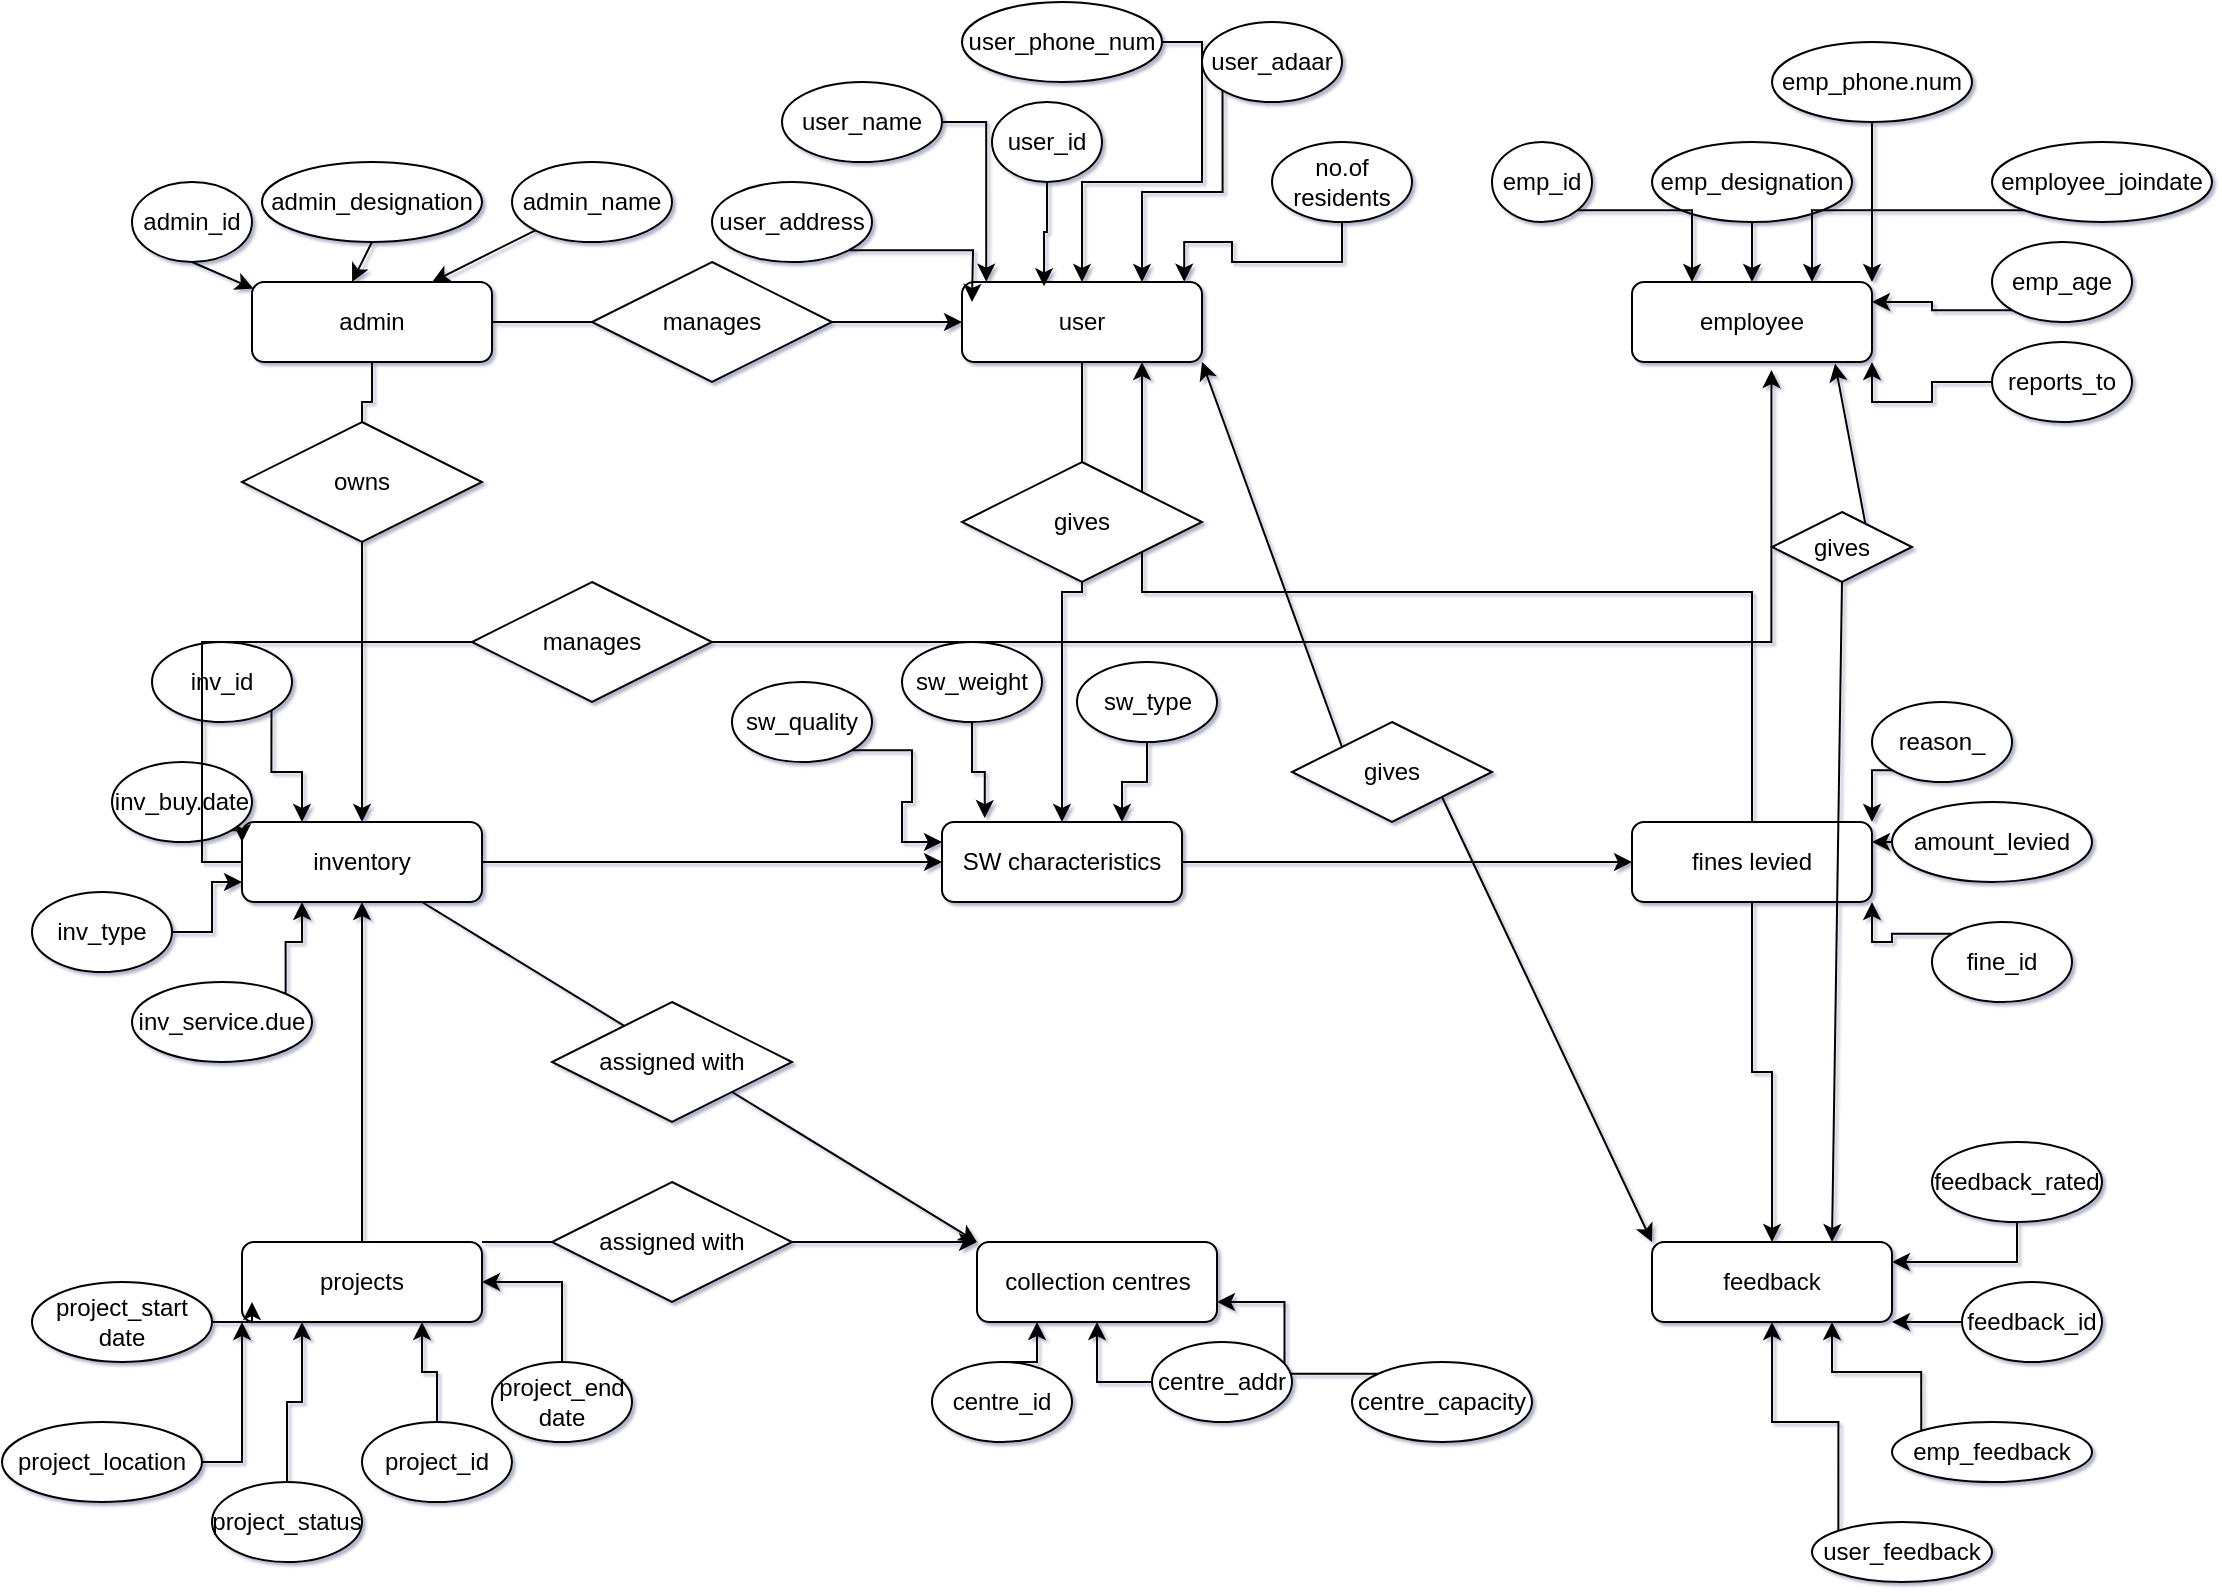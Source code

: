<mxfile version="20.2.0" type="github" pages="2">
  <diagram id="R2lEEEUBdFMjLlhIrx00" name="Page-1">
    <mxGraphModel dx="5887" dy="736" grid="1" gridSize="10" guides="1" tooltips="1" connect="1" arrows="1" fold="1" page="1" pageScale="1" pageWidth="4681" pageHeight="3300" background="none" math="0" shadow="1" extFonts="Permanent Marker^https://fonts.googleapis.com/css?family=Permanent+Marker">
      <root>
        <mxCell id="0" />
        <mxCell id="1" parent="0" />
        <mxCell id="xOUELPZPSv9uPNJU-jqq-73" style="edgeStyle=orthogonalEdgeStyle;rounded=0;orthogonalLoop=1;jettySize=auto;html=1;exitX=0.5;exitY=1;exitDx=0;exitDy=0;startArrow=none;" parent="1" source="-xfS0xKG8IFLy6s1UBK3-1" target="xOUELPZPSv9uPNJU-jqq-6" edge="1">
          <mxGeometry relative="1" as="geometry" />
        </mxCell>
        <mxCell id="xOUELPZPSv9uPNJU-jqq-74" style="edgeStyle=orthogonalEdgeStyle;rounded=0;orthogonalLoop=1;jettySize=auto;html=1;exitX=1;exitY=0.5;exitDx=0;exitDy=0;" parent="1" source="xOUELPZPSv9uPNJU-jqq-3" target="xOUELPZPSv9uPNJU-jqq-4" edge="1">
          <mxGeometry relative="1" as="geometry" />
        </mxCell>
        <mxCell id="xOUELPZPSv9uPNJU-jqq-3" value="admin" style="rounded=1;whiteSpace=wrap;html=1;" parent="1" vertex="1">
          <mxGeometry x="-50" y="590" width="120" height="40" as="geometry" />
        </mxCell>
        <mxCell id="xOUELPZPSv9uPNJU-jqq-75" style="edgeStyle=orthogonalEdgeStyle;rounded=0;orthogonalLoop=1;jettySize=auto;html=1;exitX=0.5;exitY=1;exitDx=0;exitDy=0;" parent="1" source="xOUELPZPSv9uPNJU-jqq-4" target="xOUELPZPSv9uPNJU-jqq-7" edge="1">
          <mxGeometry relative="1" as="geometry" />
        </mxCell>
        <mxCell id="xOUELPZPSv9uPNJU-jqq-4" value="user" style="rounded=1;whiteSpace=wrap;html=1;" parent="1" vertex="1">
          <mxGeometry x="305" y="590" width="120" height="40" as="geometry" />
        </mxCell>
        <mxCell id="xOUELPZPSv9uPNJU-jqq-5" value="employee" style="rounded=1;whiteSpace=wrap;html=1;" parent="1" vertex="1">
          <mxGeometry x="640" y="590" width="120" height="40" as="geometry" />
        </mxCell>
        <mxCell id="xOUELPZPSv9uPNJU-jqq-72" style="edgeStyle=orthogonalEdgeStyle;rounded=0;orthogonalLoop=1;jettySize=auto;html=1;exitX=1;exitY=0.5;exitDx=0;exitDy=0;entryX=0;entryY=0.5;entryDx=0;entryDy=0;" parent="1" source="xOUELPZPSv9uPNJU-jqq-6" target="xOUELPZPSv9uPNJU-jqq-7" edge="1">
          <mxGeometry relative="1" as="geometry" />
        </mxCell>
        <mxCell id="xOUELPZPSv9uPNJU-jqq-106" style="edgeStyle=orthogonalEdgeStyle;rounded=0;orthogonalLoop=1;jettySize=auto;html=1;exitX=0;exitY=0.5;exitDx=0;exitDy=0;entryX=0.581;entryY=1.101;entryDx=0;entryDy=0;entryPerimeter=0;startArrow=none;" parent="1" source="-xfS0xKG8IFLy6s1UBK3-5" target="xOUELPZPSv9uPNJU-jqq-5" edge="1">
          <mxGeometry relative="1" as="geometry">
            <Array as="points">
              <mxPoint x="-75" y="770" />
              <mxPoint x="710" y="770" />
            </Array>
          </mxGeometry>
        </mxCell>
        <mxCell id="xOUELPZPSv9uPNJU-jqq-6" value="inventory" style="rounded=1;whiteSpace=wrap;html=1;" parent="1" vertex="1">
          <mxGeometry x="-55" y="860" width="120" height="40" as="geometry" />
        </mxCell>
        <mxCell id="xOUELPZPSv9uPNJU-jqq-85" style="edgeStyle=orthogonalEdgeStyle;rounded=0;orthogonalLoop=1;jettySize=auto;html=1;exitX=1;exitY=0.5;exitDx=0;exitDy=0;entryX=0;entryY=0.5;entryDx=0;entryDy=0;" parent="1" source="xOUELPZPSv9uPNJU-jqq-7" target="xOUELPZPSv9uPNJU-jqq-11" edge="1">
          <mxGeometry relative="1" as="geometry" />
        </mxCell>
        <mxCell id="xOUELPZPSv9uPNJU-jqq-7" value="SW characteristics" style="rounded=1;whiteSpace=wrap;html=1;" parent="1" vertex="1">
          <mxGeometry x="295" y="860" width="120" height="40" as="geometry" />
        </mxCell>
        <mxCell id="xOUELPZPSv9uPNJU-jqq-8" value="feedback" style="rounded=1;whiteSpace=wrap;html=1;" parent="1" vertex="1">
          <mxGeometry x="650" y="1070" width="120" height="40" as="geometry" />
        </mxCell>
        <mxCell id="xOUELPZPSv9uPNJU-jqq-9" value="collection centres" style="rounded=1;whiteSpace=wrap;html=1;" parent="1" vertex="1">
          <mxGeometry x="312.5" y="1070" width="120" height="40" as="geometry" />
        </mxCell>
        <mxCell id="xOUELPZPSv9uPNJU-jqq-66" style="edgeStyle=orthogonalEdgeStyle;rounded=0;orthogonalLoop=1;jettySize=auto;html=1;exitX=0.5;exitY=0;exitDx=0;exitDy=0;entryX=0.5;entryY=1;entryDx=0;entryDy=0;" parent="1" source="xOUELPZPSv9uPNJU-jqq-10" target="xOUELPZPSv9uPNJU-jqq-6" edge="1">
          <mxGeometry relative="1" as="geometry" />
        </mxCell>
        <mxCell id="xOUELPZPSv9uPNJU-jqq-10" value="projects" style="rounded=1;whiteSpace=wrap;html=1;" parent="1" vertex="1">
          <mxGeometry x="-55" y="1070" width="120" height="40" as="geometry" />
        </mxCell>
        <mxCell id="xOUELPZPSv9uPNJU-jqq-93" style="edgeStyle=orthogonalEdgeStyle;rounded=0;orthogonalLoop=1;jettySize=auto;html=1;exitX=0.5;exitY=1;exitDx=0;exitDy=0;" parent="1" source="xOUELPZPSv9uPNJU-jqq-11" target="xOUELPZPSv9uPNJU-jqq-8" edge="1">
          <mxGeometry relative="1" as="geometry" />
        </mxCell>
        <mxCell id="xOUELPZPSv9uPNJU-jqq-107" style="edgeStyle=orthogonalEdgeStyle;rounded=0;orthogonalLoop=1;jettySize=auto;html=1;exitX=0.5;exitY=0;exitDx=0;exitDy=0;entryX=0.75;entryY=1;entryDx=0;entryDy=0;" parent="1" source="xOUELPZPSv9uPNJU-jqq-11" target="xOUELPZPSv9uPNJU-jqq-4" edge="1">
          <mxGeometry relative="1" as="geometry" />
        </mxCell>
        <mxCell id="xOUELPZPSv9uPNJU-jqq-11" value="fines levied" style="rounded=1;whiteSpace=wrap;html=1;" parent="1" vertex="1">
          <mxGeometry x="640" y="860" width="120" height="40" as="geometry" />
        </mxCell>
        <mxCell id="xOUELPZPSv9uPNJU-jqq-12" value="admin_id" style="ellipse;whiteSpace=wrap;html=1;" parent="1" vertex="1">
          <mxGeometry x="-110" y="540" width="60" height="40" as="geometry" />
        </mxCell>
        <mxCell id="xOUELPZPSv9uPNJU-jqq-13" value="admin_name" style="ellipse;whiteSpace=wrap;html=1;" parent="1" vertex="1">
          <mxGeometry x="80" y="530" width="80" height="40" as="geometry" />
        </mxCell>
        <mxCell id="xOUELPZPSv9uPNJU-jqq-14" value="admin_designation" style="ellipse;whiteSpace=wrap;html=1;" parent="1" vertex="1">
          <mxGeometry x="-45" y="530" width="110" height="40" as="geometry" />
        </mxCell>
        <mxCell id="xOUELPZPSv9uPNJU-jqq-18" value="" style="endArrow=classic;html=1;rounded=0;exitX=0.5;exitY=1;exitDx=0;exitDy=0;entryX=0.006;entryY=0.083;entryDx=0;entryDy=0;entryPerimeter=0;" parent="1" source="xOUELPZPSv9uPNJU-jqq-12" target="xOUELPZPSv9uPNJU-jqq-3" edge="1">
          <mxGeometry width="50" height="50" relative="1" as="geometry">
            <mxPoint x="130" y="600" as="sourcePoint" />
            <mxPoint x="180" y="550" as="targetPoint" />
          </mxGeometry>
        </mxCell>
        <mxCell id="xOUELPZPSv9uPNJU-jqq-19" value="" style="endArrow=classic;html=1;rounded=0;exitX=0.5;exitY=1;exitDx=0;exitDy=0;entryX=0.417;entryY=0;entryDx=0;entryDy=0;entryPerimeter=0;" parent="1" source="xOUELPZPSv9uPNJU-jqq-14" target="xOUELPZPSv9uPNJU-jqq-3" edge="1">
          <mxGeometry width="50" height="50" relative="1" as="geometry">
            <mxPoint x="240" y="530" as="sourcePoint" />
            <mxPoint x="290.72" y="554.98" as="targetPoint" />
          </mxGeometry>
        </mxCell>
        <mxCell id="xOUELPZPSv9uPNJU-jqq-20" value="" style="endArrow=classic;html=1;rounded=0;exitX=0;exitY=1;exitDx=0;exitDy=0;entryX=0.75;entryY=0;entryDx=0;entryDy=0;" parent="1" source="xOUELPZPSv9uPNJU-jqq-13" target="xOUELPZPSv9uPNJU-jqq-3" edge="1">
          <mxGeometry width="50" height="50" relative="1" as="geometry">
            <mxPoint x="349.28" y="520" as="sourcePoint" />
            <mxPoint x="400" y="544.98" as="targetPoint" />
          </mxGeometry>
        </mxCell>
        <mxCell id="xOUELPZPSv9uPNJU-jqq-98" style="edgeStyle=orthogonalEdgeStyle;rounded=0;orthogonalLoop=1;jettySize=auto;html=1;exitX=1;exitY=0.5;exitDx=0;exitDy=0;entryX=0.101;entryY=-0.004;entryDx=0;entryDy=0;entryPerimeter=0;" parent="1" source="xOUELPZPSv9uPNJU-jqq-21" target="xOUELPZPSv9uPNJU-jqq-4" edge="1">
          <mxGeometry relative="1" as="geometry" />
        </mxCell>
        <mxCell id="xOUELPZPSv9uPNJU-jqq-21" value="user_name" style="ellipse;whiteSpace=wrap;html=1;" parent="1" vertex="1">
          <mxGeometry x="215" y="490" width="80" height="40" as="geometry" />
        </mxCell>
        <mxCell id="xOUELPZPSv9uPNJU-jqq-100" style="edgeStyle=orthogonalEdgeStyle;rounded=0;orthogonalLoop=1;jettySize=auto;html=1;exitX=0.5;exitY=1;exitDx=0;exitDy=0;entryX=0.5;entryY=0;entryDx=0;entryDy=0;" parent="1" source="xOUELPZPSv9uPNJU-jqq-22" target="xOUELPZPSv9uPNJU-jqq-5" edge="1">
          <mxGeometry relative="1" as="geometry" />
        </mxCell>
        <mxCell id="xOUELPZPSv9uPNJU-jqq-22" value="emp_designation" style="ellipse;whiteSpace=wrap;html=1;" parent="1" vertex="1">
          <mxGeometry x="650" y="520" width="100" height="40" as="geometry" />
        </mxCell>
        <mxCell id="xOUELPZPSv9uPNJU-jqq-101" style="edgeStyle=orthogonalEdgeStyle;rounded=0;orthogonalLoop=1;jettySize=auto;html=1;exitX=1;exitY=1;exitDx=0;exitDy=0;entryX=0.25;entryY=0;entryDx=0;entryDy=0;" parent="1" source="xOUELPZPSv9uPNJU-jqq-23" target="xOUELPZPSv9uPNJU-jqq-5" edge="1">
          <mxGeometry relative="1" as="geometry" />
        </mxCell>
        <mxCell id="xOUELPZPSv9uPNJU-jqq-23" value="emp_id" style="ellipse;whiteSpace=wrap;html=1;" parent="1" vertex="1">
          <mxGeometry x="570" y="520" width="50" height="40" as="geometry" />
        </mxCell>
        <mxCell id="xOUELPZPSv9uPNJU-jqq-96" style="edgeStyle=orthogonalEdgeStyle;rounded=0;orthogonalLoop=1;jettySize=auto;html=1;exitX=0.5;exitY=1;exitDx=0;exitDy=0;entryX=0.926;entryY=-0.004;entryDx=0;entryDy=0;entryPerimeter=0;" parent="1" source="xOUELPZPSv9uPNJU-jqq-24" target="xOUELPZPSv9uPNJU-jqq-4" edge="1">
          <mxGeometry relative="1" as="geometry" />
        </mxCell>
        <mxCell id="xOUELPZPSv9uPNJU-jqq-24" value="no.of residents" style="ellipse;whiteSpace=wrap;html=1;" parent="1" vertex="1">
          <mxGeometry x="460" y="520" width="70" height="40" as="geometry" />
        </mxCell>
        <mxCell id="xOUELPZPSv9uPNJU-jqq-95" style="edgeStyle=orthogonalEdgeStyle;rounded=0;orthogonalLoop=1;jettySize=auto;html=1;exitX=0;exitY=1;exitDx=0;exitDy=0;entryX=0.75;entryY=0;entryDx=0;entryDy=0;" parent="1" source="xOUELPZPSv9uPNJU-jqq-25" target="xOUELPZPSv9uPNJU-jqq-4" edge="1">
          <mxGeometry relative="1" as="geometry" />
        </mxCell>
        <mxCell id="xOUELPZPSv9uPNJU-jqq-25" value="user_adaar" style="ellipse;whiteSpace=wrap;html=1;" parent="1" vertex="1">
          <mxGeometry x="425" y="460" width="70" height="40" as="geometry" />
        </mxCell>
        <mxCell id="xOUELPZPSv9uPNJU-jqq-94" style="edgeStyle=orthogonalEdgeStyle;rounded=0;orthogonalLoop=1;jettySize=auto;html=1;exitX=1;exitY=0.5;exitDx=0;exitDy=0;" parent="1" source="xOUELPZPSv9uPNJU-jqq-26" target="xOUELPZPSv9uPNJU-jqq-4" edge="1">
          <mxGeometry relative="1" as="geometry" />
        </mxCell>
        <mxCell id="xOUELPZPSv9uPNJU-jqq-26" value="user_phone_num" style="ellipse;whiteSpace=wrap;html=1;" parent="1" vertex="1">
          <mxGeometry x="305" y="450" width="100" height="40" as="geometry" />
        </mxCell>
        <mxCell id="xOUELPZPSv9uPNJU-jqq-99" style="edgeStyle=orthogonalEdgeStyle;rounded=0;orthogonalLoop=1;jettySize=auto;html=1;exitX=1;exitY=1;exitDx=0;exitDy=0;" parent="1" source="xOUELPZPSv9uPNJU-jqq-27" edge="1">
          <mxGeometry relative="1" as="geometry">
            <mxPoint x="310" y="600" as="targetPoint" />
          </mxGeometry>
        </mxCell>
        <mxCell id="xOUELPZPSv9uPNJU-jqq-27" value="user_address" style="ellipse;whiteSpace=wrap;html=1;" parent="1" vertex="1">
          <mxGeometry x="180" y="540" width="80" height="40" as="geometry" />
        </mxCell>
        <mxCell id="xOUELPZPSv9uPNJU-jqq-97" style="edgeStyle=orthogonalEdgeStyle;rounded=0;orthogonalLoop=1;jettySize=auto;html=1;exitX=0.5;exitY=1;exitDx=0;exitDy=0;entryX=0.342;entryY=0.054;entryDx=0;entryDy=0;entryPerimeter=0;" parent="1" source="xOUELPZPSv9uPNJU-jqq-29" target="xOUELPZPSv9uPNJU-jqq-4" edge="1">
          <mxGeometry relative="1" as="geometry" />
        </mxCell>
        <mxCell id="xOUELPZPSv9uPNJU-jqq-29" value="user_id" style="ellipse;whiteSpace=wrap;html=1;" parent="1" vertex="1">
          <mxGeometry x="320" y="500" width="55" height="40" as="geometry" />
        </mxCell>
        <mxCell id="xOUELPZPSv9uPNJU-jqq-79" style="edgeStyle=orthogonalEdgeStyle;rounded=0;orthogonalLoop=1;jettySize=auto;html=1;exitX=0.5;exitY=0;exitDx=0;exitDy=0;entryX=0.25;entryY=1;entryDx=0;entryDy=0;" parent="1" source="xOUELPZPSv9uPNJU-jqq-32" target="xOUELPZPSv9uPNJU-jqq-9" edge="1">
          <mxGeometry relative="1" as="geometry" />
        </mxCell>
        <mxCell id="xOUELPZPSv9uPNJU-jqq-32" value="centre_id" style="ellipse;whiteSpace=wrap;html=1;" parent="1" vertex="1">
          <mxGeometry x="290" y="1130" width="70" height="40" as="geometry" />
        </mxCell>
        <mxCell id="xOUELPZPSv9uPNJU-jqq-70" style="edgeStyle=orthogonalEdgeStyle;rounded=0;orthogonalLoop=1;jettySize=auto;html=1;exitX=1;exitY=0;exitDx=0;exitDy=0;entryX=0.25;entryY=1;entryDx=0;entryDy=0;" parent="1" source="xOUELPZPSv9uPNJU-jqq-33" target="xOUELPZPSv9uPNJU-jqq-6" edge="1">
          <mxGeometry relative="1" as="geometry" />
        </mxCell>
        <mxCell id="xOUELPZPSv9uPNJU-jqq-33" value="inv_service.due" style="ellipse;whiteSpace=wrap;html=1;" parent="1" vertex="1">
          <mxGeometry x="-110" y="940" width="90" height="40" as="geometry" />
        </mxCell>
        <mxCell id="xOUELPZPSv9uPNJU-jqq-68" style="edgeStyle=orthogonalEdgeStyle;rounded=0;orthogonalLoop=1;jettySize=auto;html=1;exitX=1;exitY=1;exitDx=0;exitDy=0;entryX=0;entryY=0.25;entryDx=0;entryDy=0;" parent="1" source="xOUELPZPSv9uPNJU-jqq-34" target="xOUELPZPSv9uPNJU-jqq-6" edge="1">
          <mxGeometry relative="1" as="geometry" />
        </mxCell>
        <mxCell id="xOUELPZPSv9uPNJU-jqq-34" value="inv_buy.date" style="ellipse;whiteSpace=wrap;html=1;" parent="1" vertex="1">
          <mxGeometry x="-120" y="830" width="70" height="40" as="geometry" />
        </mxCell>
        <mxCell id="xOUELPZPSv9uPNJU-jqq-71" style="edgeStyle=orthogonalEdgeStyle;rounded=0;orthogonalLoop=1;jettySize=auto;html=1;exitX=1;exitY=1;exitDx=0;exitDy=0;entryX=0.25;entryY=0;entryDx=0;entryDy=0;" parent="1" source="xOUELPZPSv9uPNJU-jqq-35" target="xOUELPZPSv9uPNJU-jqq-6" edge="1">
          <mxGeometry relative="1" as="geometry" />
        </mxCell>
        <mxCell id="xOUELPZPSv9uPNJU-jqq-35" value="inv_id" style="ellipse;whiteSpace=wrap;html=1;" parent="1" vertex="1">
          <mxGeometry x="-100" y="770" width="70" height="40" as="geometry" />
        </mxCell>
        <mxCell id="xOUELPZPSv9uPNJU-jqq-69" style="edgeStyle=orthogonalEdgeStyle;rounded=0;orthogonalLoop=1;jettySize=auto;html=1;exitX=1;exitY=0.5;exitDx=0;exitDy=0;entryX=0;entryY=0.75;entryDx=0;entryDy=0;" parent="1" source="xOUELPZPSv9uPNJU-jqq-36" target="xOUELPZPSv9uPNJU-jqq-6" edge="1">
          <mxGeometry relative="1" as="geometry" />
        </mxCell>
        <mxCell id="xOUELPZPSv9uPNJU-jqq-36" value="inv_type" style="ellipse;whiteSpace=wrap;html=1;" parent="1" vertex="1">
          <mxGeometry x="-160" y="895" width="70" height="40" as="geometry" />
        </mxCell>
        <mxCell id="xOUELPZPSv9uPNJU-jqq-102" style="edgeStyle=orthogonalEdgeStyle;rounded=0;orthogonalLoop=1;jettySize=auto;html=1;exitX=0.5;exitY=1;exitDx=0;exitDy=0;entryX=1;entryY=0;entryDx=0;entryDy=0;" parent="1" source="xOUELPZPSv9uPNJU-jqq-37" target="xOUELPZPSv9uPNJU-jqq-5" edge="1">
          <mxGeometry relative="1" as="geometry" />
        </mxCell>
        <mxCell id="xOUELPZPSv9uPNJU-jqq-37" value="emp_phone.num" style="ellipse;whiteSpace=wrap;html=1;" parent="1" vertex="1">
          <mxGeometry x="710" y="470" width="100" height="40" as="geometry" />
        </mxCell>
        <mxCell id="xOUELPZPSv9uPNJU-jqq-103" style="edgeStyle=orthogonalEdgeStyle;rounded=0;orthogonalLoop=1;jettySize=auto;html=1;exitX=0;exitY=1;exitDx=0;exitDy=0;entryX=1;entryY=0.25;entryDx=0;entryDy=0;" parent="1" source="xOUELPZPSv9uPNJU-jqq-38" target="xOUELPZPSv9uPNJU-jqq-5" edge="1">
          <mxGeometry relative="1" as="geometry" />
        </mxCell>
        <mxCell id="xOUELPZPSv9uPNJU-jqq-38" value="emp_age" style="ellipse;whiteSpace=wrap;html=1;" parent="1" vertex="1">
          <mxGeometry x="820" y="570" width="70" height="40" as="geometry" />
        </mxCell>
        <mxCell id="xOUELPZPSv9uPNJU-jqq-105" style="edgeStyle=orthogonalEdgeStyle;rounded=0;orthogonalLoop=1;jettySize=auto;html=1;exitX=0;exitY=0.5;exitDx=0;exitDy=0;entryX=1;entryY=1;entryDx=0;entryDy=0;" parent="1" source="xOUELPZPSv9uPNJU-jqq-39" target="xOUELPZPSv9uPNJU-jqq-5" edge="1">
          <mxGeometry relative="1" as="geometry" />
        </mxCell>
        <mxCell id="xOUELPZPSv9uPNJU-jqq-39" value="reports_to" style="ellipse;whiteSpace=wrap;html=1;" parent="1" vertex="1">
          <mxGeometry x="820" y="620" width="70" height="40" as="geometry" />
        </mxCell>
        <mxCell id="xOUELPZPSv9uPNJU-jqq-104" style="edgeStyle=orthogonalEdgeStyle;rounded=0;orthogonalLoop=1;jettySize=auto;html=1;exitX=0;exitY=1;exitDx=0;exitDy=0;entryX=0.75;entryY=0;entryDx=0;entryDy=0;" parent="1" source="xOUELPZPSv9uPNJU-jqq-40" target="xOUELPZPSv9uPNJU-jqq-5" edge="1">
          <mxGeometry relative="1" as="geometry" />
        </mxCell>
        <mxCell id="xOUELPZPSv9uPNJU-jqq-40" value="employee_joindate" style="ellipse;whiteSpace=wrap;html=1;" parent="1" vertex="1">
          <mxGeometry x="820" y="520" width="110" height="40" as="geometry" />
        </mxCell>
        <mxCell id="xOUELPZPSv9uPNJU-jqq-76" style="edgeStyle=orthogonalEdgeStyle;rounded=0;orthogonalLoop=1;jettySize=auto;html=1;exitX=1;exitY=1;exitDx=0;exitDy=0;entryX=0;entryY=0.25;entryDx=0;entryDy=0;" parent="1" source="xOUELPZPSv9uPNJU-jqq-41" target="xOUELPZPSv9uPNJU-jqq-7" edge="1">
          <mxGeometry relative="1" as="geometry" />
        </mxCell>
        <mxCell id="xOUELPZPSv9uPNJU-jqq-41" value="sw_quality" style="ellipse;whiteSpace=wrap;html=1;" parent="1" vertex="1">
          <mxGeometry x="190" y="790" width="70" height="40" as="geometry" />
        </mxCell>
        <mxCell id="xOUELPZPSv9uPNJU-jqq-77" style="edgeStyle=orthogonalEdgeStyle;rounded=0;orthogonalLoop=1;jettySize=auto;html=1;exitX=0.5;exitY=1;exitDx=0;exitDy=0;entryX=0.178;entryY=-0.049;entryDx=0;entryDy=0;entryPerimeter=0;" parent="1" source="xOUELPZPSv9uPNJU-jqq-42" target="xOUELPZPSv9uPNJU-jqq-7" edge="1">
          <mxGeometry relative="1" as="geometry" />
        </mxCell>
        <mxCell id="xOUELPZPSv9uPNJU-jqq-42" value="sw_weight" style="ellipse;whiteSpace=wrap;html=1;" parent="1" vertex="1">
          <mxGeometry x="275" y="770" width="70" height="40" as="geometry" />
        </mxCell>
        <mxCell id="xOUELPZPSv9uPNJU-jqq-78" style="edgeStyle=orthogonalEdgeStyle;rounded=0;orthogonalLoop=1;jettySize=auto;html=1;exitX=0.5;exitY=1;exitDx=0;exitDy=0;entryX=0.75;entryY=0;entryDx=0;entryDy=0;" parent="1" source="xOUELPZPSv9uPNJU-jqq-43" target="xOUELPZPSv9uPNJU-jqq-7" edge="1">
          <mxGeometry relative="1" as="geometry" />
        </mxCell>
        <mxCell id="xOUELPZPSv9uPNJU-jqq-43" value="sw_type" style="ellipse;whiteSpace=wrap;html=1;" parent="1" vertex="1">
          <mxGeometry x="362.5" y="780" width="70" height="40" as="geometry" />
        </mxCell>
        <mxCell id="xOUELPZPSv9uPNJU-jqq-82" style="edgeStyle=orthogonalEdgeStyle;rounded=0;orthogonalLoop=1;jettySize=auto;html=1;exitX=0;exitY=0;exitDx=0;exitDy=0;entryX=1;entryY=0.75;entryDx=0;entryDy=0;" parent="1" source="xOUELPZPSv9uPNJU-jqq-45" target="xOUELPZPSv9uPNJU-jqq-9" edge="1">
          <mxGeometry relative="1" as="geometry" />
        </mxCell>
        <mxCell id="xOUELPZPSv9uPNJU-jqq-45" value="centre_capacity" style="ellipse;whiteSpace=wrap;html=1;" parent="1" vertex="1">
          <mxGeometry x="500" y="1130" width="90" height="40" as="geometry" />
        </mxCell>
        <mxCell id="xOUELPZPSv9uPNJU-jqq-81" style="edgeStyle=orthogonalEdgeStyle;rounded=0;orthogonalLoop=1;jettySize=auto;html=1;exitX=0;exitY=0.5;exitDx=0;exitDy=0;entryX=0.5;entryY=1;entryDx=0;entryDy=0;" parent="1" source="xOUELPZPSv9uPNJU-jqq-46" target="xOUELPZPSv9uPNJU-jqq-9" edge="1">
          <mxGeometry relative="1" as="geometry" />
        </mxCell>
        <mxCell id="xOUELPZPSv9uPNJU-jqq-46" value="centre_addr" style="ellipse;whiteSpace=wrap;html=1;" parent="1" vertex="1">
          <mxGeometry x="400" y="1120" width="70" height="40" as="geometry" />
        </mxCell>
        <mxCell id="xOUELPZPSv9uPNJU-jqq-64" style="edgeStyle=orthogonalEdgeStyle;rounded=0;orthogonalLoop=1;jettySize=auto;html=1;exitX=0.5;exitY=0;exitDx=0;exitDy=0;entryX=0.75;entryY=1;entryDx=0;entryDy=0;" parent="1" source="xOUELPZPSv9uPNJU-jqq-51" target="xOUELPZPSv9uPNJU-jqq-10" edge="1">
          <mxGeometry relative="1" as="geometry" />
        </mxCell>
        <mxCell id="xOUELPZPSv9uPNJU-jqq-51" value="project_id" style="ellipse;whiteSpace=wrap;html=1;" parent="1" vertex="1">
          <mxGeometry x="5" y="1160" width="75" height="40" as="geometry" />
        </mxCell>
        <mxCell id="xOUELPZPSv9uPNJU-jqq-63" style="edgeStyle=orthogonalEdgeStyle;rounded=0;orthogonalLoop=1;jettySize=auto;html=1;exitX=0.5;exitY=0;exitDx=0;exitDy=0;entryX=0.25;entryY=1;entryDx=0;entryDy=0;" parent="1" source="xOUELPZPSv9uPNJU-jqq-52" target="xOUELPZPSv9uPNJU-jqq-10" edge="1">
          <mxGeometry relative="1" as="geometry" />
        </mxCell>
        <mxCell id="xOUELPZPSv9uPNJU-jqq-52" value="project_status" style="ellipse;whiteSpace=wrap;html=1;" parent="1" vertex="1">
          <mxGeometry x="-70" y="1190" width="75" height="40" as="geometry" />
        </mxCell>
        <mxCell id="xOUELPZPSv9uPNJU-jqq-110" style="edgeStyle=orthogonalEdgeStyle;rounded=0;orthogonalLoop=1;jettySize=auto;html=1;exitX=0;exitY=0;exitDx=0;exitDy=0;entryX=1;entryY=1;entryDx=0;entryDy=0;" parent="1" source="xOUELPZPSv9uPNJU-jqq-53" target="xOUELPZPSv9uPNJU-jqq-11" edge="1">
          <mxGeometry relative="1" as="geometry" />
        </mxCell>
        <mxCell id="xOUELPZPSv9uPNJU-jqq-53" value="fine_id" style="ellipse;whiteSpace=wrap;html=1;" parent="1" vertex="1">
          <mxGeometry x="790" y="910" width="70" height="40" as="geometry" />
        </mxCell>
        <mxCell id="xOUELPZPSv9uPNJU-jqq-108" style="edgeStyle=orthogonalEdgeStyle;rounded=0;orthogonalLoop=1;jettySize=auto;html=1;exitX=0;exitY=1;exitDx=0;exitDy=0;entryX=1;entryY=0;entryDx=0;entryDy=0;" parent="1" source="xOUELPZPSv9uPNJU-jqq-54" target="xOUELPZPSv9uPNJU-jqq-11" edge="1">
          <mxGeometry relative="1" as="geometry" />
        </mxCell>
        <mxCell id="xOUELPZPSv9uPNJU-jqq-54" value="reason_" style="ellipse;whiteSpace=wrap;html=1;" parent="1" vertex="1">
          <mxGeometry x="760" y="800" width="70" height="40" as="geometry" />
        </mxCell>
        <mxCell id="xOUELPZPSv9uPNJU-jqq-109" style="edgeStyle=orthogonalEdgeStyle;rounded=0;orthogonalLoop=1;jettySize=auto;html=1;exitX=0;exitY=0.5;exitDx=0;exitDy=0;entryX=1;entryY=0.25;entryDx=0;entryDy=0;" parent="1" source="xOUELPZPSv9uPNJU-jqq-55" target="xOUELPZPSv9uPNJU-jqq-11" edge="1">
          <mxGeometry relative="1" as="geometry" />
        </mxCell>
        <mxCell id="xOUELPZPSv9uPNJU-jqq-55" value="amount_levied" style="ellipse;whiteSpace=wrap;html=1;" parent="1" vertex="1">
          <mxGeometry x="770" y="850" width="100" height="40" as="geometry" />
        </mxCell>
        <mxCell id="xOUELPZPSv9uPNJU-jqq-62" style="edgeStyle=orthogonalEdgeStyle;rounded=0;orthogonalLoop=1;jettySize=auto;html=1;entryX=0;entryY=1;entryDx=0;entryDy=0;" parent="1" source="xOUELPZPSv9uPNJU-jqq-56" target="xOUELPZPSv9uPNJU-jqq-10" edge="1">
          <mxGeometry relative="1" as="geometry" />
        </mxCell>
        <mxCell id="xOUELPZPSv9uPNJU-jqq-56" value="project_location" style="ellipse;whiteSpace=wrap;html=1;" parent="1" vertex="1">
          <mxGeometry x="-175" y="1160" width="100" height="40" as="geometry" />
        </mxCell>
        <mxCell id="xOUELPZPSv9uPNJU-jqq-65" style="edgeStyle=orthogonalEdgeStyle;rounded=0;orthogonalLoop=1;jettySize=auto;html=1;exitX=0.5;exitY=0;exitDx=0;exitDy=0;entryX=1;entryY=0.5;entryDx=0;entryDy=0;" parent="1" source="xOUELPZPSv9uPNJU-jqq-57" target="xOUELPZPSv9uPNJU-jqq-10" edge="1">
          <mxGeometry relative="1" as="geometry" />
        </mxCell>
        <mxCell id="xOUELPZPSv9uPNJU-jqq-57" value="project_end&lt;br&gt;date" style="ellipse;whiteSpace=wrap;html=1;" parent="1" vertex="1">
          <mxGeometry x="70" y="1130" width="70" height="40" as="geometry" />
        </mxCell>
        <mxCell id="xOUELPZPSv9uPNJU-jqq-67" style="edgeStyle=orthogonalEdgeStyle;rounded=0;orthogonalLoop=1;jettySize=auto;html=1;exitX=1;exitY=0.5;exitDx=0;exitDy=0;" parent="1" source="xOUELPZPSv9uPNJU-jqq-58" edge="1">
          <mxGeometry relative="1" as="geometry">
            <mxPoint x="-50" y="1100" as="targetPoint" />
          </mxGeometry>
        </mxCell>
        <mxCell id="xOUELPZPSv9uPNJU-jqq-58" value="project_start&lt;br&gt;date" style="ellipse;whiteSpace=wrap;html=1;" parent="1" vertex="1">
          <mxGeometry x="-160" y="1090" width="90" height="40" as="geometry" />
        </mxCell>
        <mxCell id="xOUELPZPSv9uPNJU-jqq-91" style="edgeStyle=orthogonalEdgeStyle;rounded=0;orthogonalLoop=1;jettySize=auto;html=1;exitX=0.5;exitY=1;exitDx=0;exitDy=0;entryX=1;entryY=0.25;entryDx=0;entryDy=0;" parent="1" source="xOUELPZPSv9uPNJU-jqq-60" target="xOUELPZPSv9uPNJU-jqq-8" edge="1">
          <mxGeometry relative="1" as="geometry" />
        </mxCell>
        <mxCell id="xOUELPZPSv9uPNJU-jqq-60" value="feedback_rated" style="ellipse;whiteSpace=wrap;html=1;" parent="1" vertex="1">
          <mxGeometry x="790" y="1020" width="85" height="40" as="geometry" />
        </mxCell>
        <mxCell id="xOUELPZPSv9uPNJU-jqq-90" style="edgeStyle=orthogonalEdgeStyle;rounded=0;orthogonalLoop=1;jettySize=auto;html=1;exitX=0;exitY=0.5;exitDx=0;exitDy=0;entryX=1;entryY=1;entryDx=0;entryDy=0;" parent="1" source="xOUELPZPSv9uPNJU-jqq-61" target="xOUELPZPSv9uPNJU-jqq-8" edge="1">
          <mxGeometry relative="1" as="geometry" />
        </mxCell>
        <mxCell id="xOUELPZPSv9uPNJU-jqq-61" value="feedback_id" style="ellipse;whiteSpace=wrap;html=1;" parent="1" vertex="1">
          <mxGeometry x="805" y="1090" width="70" height="40" as="geometry" />
        </mxCell>
        <mxCell id="xOUELPZPSv9uPNJU-jqq-89" style="edgeStyle=orthogonalEdgeStyle;rounded=0;orthogonalLoop=1;jettySize=auto;html=1;exitX=0;exitY=0;exitDx=0;exitDy=0;entryX=0.75;entryY=1;entryDx=0;entryDy=0;" parent="1" source="xOUELPZPSv9uPNJU-jqq-87" target="xOUELPZPSv9uPNJU-jqq-8" edge="1">
          <mxGeometry relative="1" as="geometry" />
        </mxCell>
        <mxCell id="xOUELPZPSv9uPNJU-jqq-87" value="emp_feedback&lt;span style=&quot;color: rgba(0, 0, 0, 0); font-family: monospace; font-size: 0px; text-align: start;&quot;&gt;%3CmxGraphModel%3E%3Croot%3E%3CmxCell%20id%3D%220%22%2F%3E%3CmxCell%20id%3D%221%22%20parent%3D%220%22%2F%3E%3CmxCell%20id%3D%222%22%20value%3D%22%22%20style%3D%22ellipse%3BwhiteSpace%3Dwrap%3Bhtml%3D1%3B%22%20vertex%3D%221%22%20parent%3D%221%22%3E%3CmxGeometry%20x%3D%22180%22%20y%3D%22940%22%20width%3D%2270%22%20height%3D%2240%22%20as%3D%22geometry%22%2F%3E%3C%2FmxCell%3E%3C%2Froot%3E%3C%2FmxGraphModel%3E&lt;/span&gt;" style="ellipse;whiteSpace=wrap;html=1;" parent="1" vertex="1">
          <mxGeometry x="770" y="1160" width="100" height="30" as="geometry" />
        </mxCell>
        <mxCell id="xOUELPZPSv9uPNJU-jqq-92" style="edgeStyle=orthogonalEdgeStyle;rounded=0;orthogonalLoop=1;jettySize=auto;html=1;exitX=0;exitY=0;exitDx=0;exitDy=0;" parent="1" source="xOUELPZPSv9uPNJU-jqq-88" target="xOUELPZPSv9uPNJU-jqq-8" edge="1">
          <mxGeometry relative="1" as="geometry" />
        </mxCell>
        <mxCell id="xOUELPZPSv9uPNJU-jqq-88" value="user_feedback" style="ellipse;whiteSpace=wrap;html=1;" parent="1" vertex="1">
          <mxGeometry x="730" y="1210" width="90" height="30" as="geometry" />
        </mxCell>
        <mxCell id="-xfS0xKG8IFLy6s1UBK3-1" value="owns" style="shape=rhombus;perimeter=rhombusPerimeter;whiteSpace=wrap;html=1;align=center;" vertex="1" parent="1">
          <mxGeometry x="-55" y="660" width="120" height="60" as="geometry" />
        </mxCell>
        <mxCell id="-xfS0xKG8IFLy6s1UBK3-2" value="" style="edgeStyle=orthogonalEdgeStyle;rounded=0;orthogonalLoop=1;jettySize=auto;html=1;exitX=0.5;exitY=1;exitDx=0;exitDy=0;endArrow=none;" edge="1" parent="1" source="xOUELPZPSv9uPNJU-jqq-3" target="-xfS0xKG8IFLy6s1UBK3-1">
          <mxGeometry relative="1" as="geometry">
            <mxPoint x="10" y="630" as="sourcePoint" />
            <mxPoint x="5.091" y="860.0" as="targetPoint" />
          </mxGeometry>
        </mxCell>
        <mxCell id="-xfS0xKG8IFLy6s1UBK3-3" value="manages" style="shape=rhombus;perimeter=rhombusPerimeter;whiteSpace=wrap;html=1;align=center;" vertex="1" parent="1">
          <mxGeometry x="120" y="580" width="120" height="60" as="geometry" />
        </mxCell>
        <mxCell id="-xfS0xKG8IFLy6s1UBK3-4" value="gives" style="shape=rhombus;perimeter=rhombusPerimeter;whiteSpace=wrap;html=1;align=center;" vertex="1" parent="1">
          <mxGeometry x="305" y="680" width="120" height="60" as="geometry" />
        </mxCell>
        <mxCell id="-xfS0xKG8IFLy6s1UBK3-5" value="manages" style="shape=rhombus;perimeter=rhombusPerimeter;whiteSpace=wrap;html=1;align=center;" vertex="1" parent="1">
          <mxGeometry x="60" y="740" width="120" height="60" as="geometry" />
        </mxCell>
        <mxCell id="-xfS0xKG8IFLy6s1UBK3-6" value="" style="edgeStyle=orthogonalEdgeStyle;rounded=0;orthogonalLoop=1;jettySize=auto;html=1;exitX=0;exitY=0.5;exitDx=0;exitDy=0;endArrow=none;" edge="1" parent="1" source="xOUELPZPSv9uPNJU-jqq-6">
          <mxGeometry relative="1" as="geometry">
            <mxPoint x="-55" y="880.0" as="sourcePoint" />
            <mxPoint x="-10" y="770" as="targetPoint" />
            <Array as="points">
              <mxPoint x="-75" y="880" />
            </Array>
          </mxGeometry>
        </mxCell>
        <mxCell id="-xfS0xKG8IFLy6s1UBK3-7" value="" style="endArrow=classic;startArrow=none;html=1;rounded=0;exitX=0;exitY=0;exitDx=0;exitDy=0;entryX=1;entryY=1;entryDx=0;entryDy=0;" edge="1" parent="1" source="-xfS0xKG8IFLy6s1UBK3-9" target="xOUELPZPSv9uPNJU-jqq-4">
          <mxGeometry width="50" height="50" relative="1" as="geometry">
            <mxPoint x="270" y="930" as="sourcePoint" />
            <mxPoint x="320" y="880" as="targetPoint" />
          </mxGeometry>
        </mxCell>
        <mxCell id="-xfS0xKG8IFLy6s1UBK3-8" value="" style="endArrow=classic;startArrow=none;html=1;rounded=0;exitX=0.75;exitY=0;exitDx=0;exitDy=0;entryX=0.846;entryY=1.02;entryDx=0;entryDy=0;entryPerimeter=0;" edge="1" parent="1" source="-xfS0xKG8IFLy6s1UBK3-11" target="xOUELPZPSv9uPNJU-jqq-5">
          <mxGeometry width="50" height="50" relative="1" as="geometry">
            <mxPoint x="660" y="1080.0" as="sourcePoint" />
            <mxPoint x="435" y="640.0" as="targetPoint" />
          </mxGeometry>
        </mxCell>
        <mxCell id="-xfS0xKG8IFLy6s1UBK3-9" value="gives" style="shape=rhombus;perimeter=rhombusPerimeter;whiteSpace=wrap;html=1;align=center;" vertex="1" parent="1">
          <mxGeometry x="470" y="810" width="100" height="50" as="geometry" />
        </mxCell>
        <mxCell id="-xfS0xKG8IFLy6s1UBK3-10" value="" style="endArrow=none;startArrow=classic;html=1;rounded=0;exitX=0;exitY=0;exitDx=0;exitDy=0;entryX=1;entryY=1;entryDx=0;entryDy=0;" edge="1" parent="1" source="xOUELPZPSv9uPNJU-jqq-8" target="-xfS0xKG8IFLy6s1UBK3-9">
          <mxGeometry width="50" height="50" relative="1" as="geometry">
            <mxPoint x="650" y="1070.0" as="sourcePoint" />
            <mxPoint x="425" y="630.0" as="targetPoint" />
          </mxGeometry>
        </mxCell>
        <mxCell id="-xfS0xKG8IFLy6s1UBK3-11" value="gives" style="shape=rhombus;perimeter=rhombusPerimeter;whiteSpace=wrap;html=1;align=center;" vertex="1" parent="1">
          <mxGeometry x="710" y="705" width="70" height="35" as="geometry" />
        </mxCell>
        <mxCell id="-xfS0xKG8IFLy6s1UBK3-14" value="" style="endArrow=none;startArrow=classic;html=1;rounded=0;exitX=0.75;exitY=0;exitDx=0;exitDy=0;entryX=0.5;entryY=1;entryDx=0;entryDy=0;" edge="1" parent="1" source="xOUELPZPSv9uPNJU-jqq-8" target="-xfS0xKG8IFLy6s1UBK3-11">
          <mxGeometry width="50" height="50" relative="1" as="geometry">
            <mxPoint x="740" y="1070.0" as="sourcePoint" />
            <mxPoint x="741.52" y="630.8" as="targetPoint" />
          </mxGeometry>
        </mxCell>
        <mxCell id="-xfS0xKG8IFLy6s1UBK3-16" value="" style="endArrow=classic;html=1;rounded=0;exitX=0.75;exitY=1;exitDx=0;exitDy=0;entryX=0;entryY=0;entryDx=0;entryDy=0;" edge="1" parent="1" source="xOUELPZPSv9uPNJU-jqq-6" target="xOUELPZPSv9uPNJU-jqq-9">
          <mxGeometry width="50" height="50" relative="1" as="geometry">
            <mxPoint x="270" y="930" as="sourcePoint" />
            <mxPoint x="320" y="880" as="targetPoint" />
          </mxGeometry>
        </mxCell>
        <mxCell id="-xfS0xKG8IFLy6s1UBK3-17" value="assigned with" style="shape=rhombus;perimeter=rhombusPerimeter;whiteSpace=wrap;html=1;align=center;" vertex="1" parent="1">
          <mxGeometry x="100" y="950" width="120" height="60" as="geometry" />
        </mxCell>
        <mxCell id="-xfS0xKG8IFLy6s1UBK3-18" value="" style="endArrow=classic;html=1;rounded=0;exitX=1;exitY=0;exitDx=0;exitDy=0;entryX=0;entryY=0;entryDx=0;entryDy=0;" edge="1" parent="1" source="xOUELPZPSv9uPNJU-jqq-10" target="xOUELPZPSv9uPNJU-jqq-9">
          <mxGeometry width="50" height="50" relative="1" as="geometry">
            <mxPoint x="160" y="1130" as="sourcePoint" />
            <mxPoint x="210" y="1080" as="targetPoint" />
          </mxGeometry>
        </mxCell>
        <mxCell id="-xfS0xKG8IFLy6s1UBK3-19" value="assigned with" style="shape=rhombus;perimeter=rhombusPerimeter;whiteSpace=wrap;html=1;align=center;" vertex="1" parent="1">
          <mxGeometry x="100" y="1040" width="120" height="60" as="geometry" />
        </mxCell>
      </root>
    </mxGraphModel>
  </diagram>
  <diagram id="72jKP2Q25y0gCLdaYqcE" name="Page-2">
    <mxGraphModel dx="965" dy="589" grid="1" gridSize="10" guides="1" tooltips="1" connect="1" arrows="1" fold="1" page="1" pageScale="1" pageWidth="4681" pageHeight="3300" math="0" shadow="0">
      <root>
        <mxCell id="0" />
        <mxCell id="1" parent="0" />
        <mxCell id="luhDRH9dickSmAQp65-a-1" value="List" style="swimlane;fontStyle=0;childLayout=stackLayout;horizontal=1;startSize=26;horizontalStack=0;resizeParent=1;resizeParentMax=0;resizeLast=0;collapsible=1;marginBottom=0;align=center;fontSize=14;" vertex="1" parent="1">
          <mxGeometry x="210" y="140" width="160" height="116" as="geometry" />
        </mxCell>
        <mxCell id="luhDRH9dickSmAQp65-a-2" value="Item 1" style="text;strokeColor=none;fillColor=none;spacingLeft=4;spacingRight=4;overflow=hidden;rotatable=0;points=[[0,0.5],[1,0.5]];portConstraint=eastwest;fontSize=12;" vertex="1" parent="luhDRH9dickSmAQp65-a-1">
          <mxGeometry y="26" width="160" height="30" as="geometry" />
        </mxCell>
        <mxCell id="luhDRH9dickSmAQp65-a-3" value="Item 2" style="text;strokeColor=none;fillColor=none;spacingLeft=4;spacingRight=4;overflow=hidden;rotatable=0;points=[[0,0.5],[1,0.5]];portConstraint=eastwest;fontSize=12;" vertex="1" parent="luhDRH9dickSmAQp65-a-1">
          <mxGeometry y="56" width="160" height="30" as="geometry" />
        </mxCell>
        <mxCell id="luhDRH9dickSmAQp65-a-4" value="Item 3" style="text;strokeColor=none;fillColor=none;spacingLeft=4;spacingRight=4;overflow=hidden;rotatable=0;points=[[0,0.5],[1,0.5]];portConstraint=eastwest;fontSize=12;" vertex="1" parent="luhDRH9dickSmAQp65-a-1">
          <mxGeometry y="86" width="160" height="30" as="geometry" />
        </mxCell>
        <mxCell id="luhDRH9dickSmAQp65-a-5" value="List" style="swimlane;fontStyle=0;childLayout=stackLayout;horizontal=1;startSize=26;horizontalStack=0;resizeParent=1;resizeParentMax=0;resizeLast=0;collapsible=1;marginBottom=0;align=center;fontSize=14;" vertex="1" parent="1">
          <mxGeometry x="490" y="140" width="160" height="116" as="geometry" />
        </mxCell>
        <mxCell id="luhDRH9dickSmAQp65-a-6" value="Item 1" style="text;strokeColor=none;fillColor=none;spacingLeft=4;spacingRight=4;overflow=hidden;rotatable=0;points=[[0,0.5],[1,0.5]];portConstraint=eastwest;fontSize=12;" vertex="1" parent="luhDRH9dickSmAQp65-a-5">
          <mxGeometry y="26" width="160" height="30" as="geometry" />
        </mxCell>
        <mxCell id="luhDRH9dickSmAQp65-a-7" value="Item 2" style="text;strokeColor=none;fillColor=none;spacingLeft=4;spacingRight=4;overflow=hidden;rotatable=0;points=[[0,0.5],[1,0.5]];portConstraint=eastwest;fontSize=12;" vertex="1" parent="luhDRH9dickSmAQp65-a-5">
          <mxGeometry y="56" width="160" height="30" as="geometry" />
        </mxCell>
        <mxCell id="luhDRH9dickSmAQp65-a-8" value="Item 3" style="text;strokeColor=none;fillColor=none;spacingLeft=4;spacingRight=4;overflow=hidden;rotatable=0;points=[[0,0.5],[1,0.5]];portConstraint=eastwest;fontSize=12;" vertex="1" parent="luhDRH9dickSmAQp65-a-5">
          <mxGeometry y="86" width="160" height="30" as="geometry" />
        </mxCell>
        <mxCell id="luhDRH9dickSmAQp65-a-9" value="List" style="swimlane;fontStyle=0;childLayout=stackLayout;horizontal=1;startSize=26;horizontalStack=0;resizeParent=1;resizeParentMax=0;resizeLast=0;collapsible=1;marginBottom=0;align=center;fontSize=14;" vertex="1" parent="1">
          <mxGeometry x="740" y="143" width="160" height="116" as="geometry" />
        </mxCell>
        <mxCell id="luhDRH9dickSmAQp65-a-10" value="Item 1" style="text;strokeColor=none;fillColor=none;spacingLeft=4;spacingRight=4;overflow=hidden;rotatable=0;points=[[0,0.5],[1,0.5]];portConstraint=eastwest;fontSize=12;" vertex="1" parent="luhDRH9dickSmAQp65-a-9">
          <mxGeometry y="26" width="160" height="30" as="geometry" />
        </mxCell>
        <mxCell id="luhDRH9dickSmAQp65-a-11" value="Item 2" style="text;strokeColor=none;fillColor=none;spacingLeft=4;spacingRight=4;overflow=hidden;rotatable=0;points=[[0,0.5],[1,0.5]];portConstraint=eastwest;fontSize=12;" vertex="1" parent="luhDRH9dickSmAQp65-a-9">
          <mxGeometry y="56" width="160" height="30" as="geometry" />
        </mxCell>
        <mxCell id="luhDRH9dickSmAQp65-a-12" value="Item 3" style="text;strokeColor=none;fillColor=none;spacingLeft=4;spacingRight=4;overflow=hidden;rotatable=0;points=[[0,0.5],[1,0.5]];portConstraint=eastwest;fontSize=12;" vertex="1" parent="luhDRH9dickSmAQp65-a-9">
          <mxGeometry y="86" width="160" height="30" as="geometry" />
        </mxCell>
        <mxCell id="luhDRH9dickSmAQp65-a-13" value="List" style="swimlane;fontStyle=0;childLayout=stackLayout;horizontal=1;startSize=26;horizontalStack=0;resizeParent=1;resizeParentMax=0;resizeLast=0;collapsible=1;marginBottom=0;align=center;fontSize=14;" vertex="1" parent="1">
          <mxGeometry x="210" y="310" width="160" height="116" as="geometry" />
        </mxCell>
        <mxCell id="luhDRH9dickSmAQp65-a-14" value="Item 1" style="text;strokeColor=none;fillColor=none;spacingLeft=4;spacingRight=4;overflow=hidden;rotatable=0;points=[[0,0.5],[1,0.5]];portConstraint=eastwest;fontSize=12;" vertex="1" parent="luhDRH9dickSmAQp65-a-13">
          <mxGeometry y="26" width="160" height="30" as="geometry" />
        </mxCell>
        <mxCell id="luhDRH9dickSmAQp65-a-15" value="Item 2" style="text;strokeColor=none;fillColor=none;spacingLeft=4;spacingRight=4;overflow=hidden;rotatable=0;points=[[0,0.5],[1,0.5]];portConstraint=eastwest;fontSize=12;" vertex="1" parent="luhDRH9dickSmAQp65-a-13">
          <mxGeometry y="56" width="160" height="30" as="geometry" />
        </mxCell>
        <mxCell id="luhDRH9dickSmAQp65-a-16" value="Item 3" style="text;strokeColor=none;fillColor=none;spacingLeft=4;spacingRight=4;overflow=hidden;rotatable=0;points=[[0,0.5],[1,0.5]];portConstraint=eastwest;fontSize=12;" vertex="1" parent="luhDRH9dickSmAQp65-a-13">
          <mxGeometry y="86" width="160" height="30" as="geometry" />
        </mxCell>
        <mxCell id="luhDRH9dickSmAQp65-a-17" value="List" style="swimlane;fontStyle=0;childLayout=stackLayout;horizontal=1;startSize=26;horizontalStack=0;resizeParent=1;resizeParentMax=0;resizeLast=0;collapsible=1;marginBottom=0;align=center;fontSize=14;" vertex="1" parent="1">
          <mxGeometry x="490" y="310" width="160" height="116" as="geometry" />
        </mxCell>
        <mxCell id="luhDRH9dickSmAQp65-a-18" value="Item 1" style="text;strokeColor=none;fillColor=none;spacingLeft=4;spacingRight=4;overflow=hidden;rotatable=0;points=[[0,0.5],[1,0.5]];portConstraint=eastwest;fontSize=12;" vertex="1" parent="luhDRH9dickSmAQp65-a-17">
          <mxGeometry y="26" width="160" height="30" as="geometry" />
        </mxCell>
        <mxCell id="luhDRH9dickSmAQp65-a-19" value="Item 2" style="text;strokeColor=none;fillColor=none;spacingLeft=4;spacingRight=4;overflow=hidden;rotatable=0;points=[[0,0.5],[1,0.5]];portConstraint=eastwest;fontSize=12;" vertex="1" parent="luhDRH9dickSmAQp65-a-17">
          <mxGeometry y="56" width="160" height="30" as="geometry" />
        </mxCell>
        <mxCell id="luhDRH9dickSmAQp65-a-20" value="Item 3" style="text;strokeColor=none;fillColor=none;spacingLeft=4;spacingRight=4;overflow=hidden;rotatable=0;points=[[0,0.5],[1,0.5]];portConstraint=eastwest;fontSize=12;" vertex="1" parent="luhDRH9dickSmAQp65-a-17">
          <mxGeometry y="86" width="160" height="30" as="geometry" />
        </mxCell>
        <mxCell id="luhDRH9dickSmAQp65-a-21" value="List" style="swimlane;fontStyle=0;childLayout=stackLayout;horizontal=1;startSize=26;horizontalStack=0;resizeParent=1;resizeParentMax=0;resizeLast=0;collapsible=1;marginBottom=0;align=center;fontSize=14;" vertex="1" parent="1">
          <mxGeometry x="740" y="310" width="160" height="116" as="geometry" />
        </mxCell>
        <mxCell id="luhDRH9dickSmAQp65-a-22" value="Item 1" style="text;strokeColor=none;fillColor=none;spacingLeft=4;spacingRight=4;overflow=hidden;rotatable=0;points=[[0,0.5],[1,0.5]];portConstraint=eastwest;fontSize=12;" vertex="1" parent="luhDRH9dickSmAQp65-a-21">
          <mxGeometry y="26" width="160" height="30" as="geometry" />
        </mxCell>
        <mxCell id="luhDRH9dickSmAQp65-a-23" value="Item 2" style="text;strokeColor=none;fillColor=none;spacingLeft=4;spacingRight=4;overflow=hidden;rotatable=0;points=[[0,0.5],[1,0.5]];portConstraint=eastwest;fontSize=12;" vertex="1" parent="luhDRH9dickSmAQp65-a-21">
          <mxGeometry y="56" width="160" height="30" as="geometry" />
        </mxCell>
        <mxCell id="luhDRH9dickSmAQp65-a-24" value="Item 3" style="text;strokeColor=none;fillColor=none;spacingLeft=4;spacingRight=4;overflow=hidden;rotatable=0;points=[[0,0.5],[1,0.5]];portConstraint=eastwest;fontSize=12;" vertex="1" parent="luhDRH9dickSmAQp65-a-21">
          <mxGeometry y="86" width="160" height="30" as="geometry" />
        </mxCell>
      </root>
    </mxGraphModel>
  </diagram>
</mxfile>
